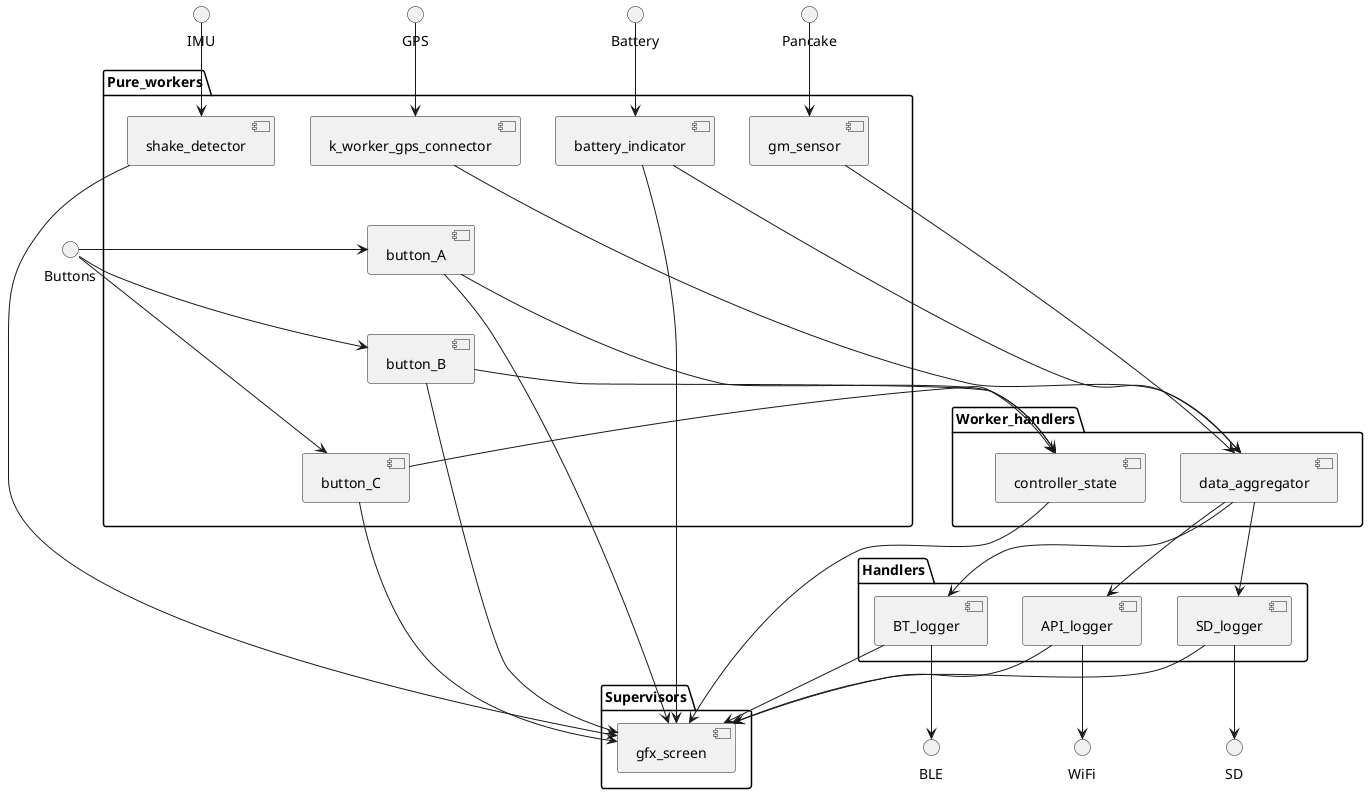 @startuml

interface GPS
interface Pancake
interface Battery
interface IMU
interface Buttons

package Pure_workers {
  GPS -d-> [ k_worker_gps_connector ]
  Battery -d-> [ battery_indicator ]
  Pancake -d-> [ gm_sensor ]
  IMU -d-> [ shake_detector ]
  Buttons -> [ button_A ]
  Buttons -> [ button_B ]
  Buttons -> [ button_C ]
}

package Worker_handlers {
  [ button_A ] -d-> [ controller_state ]
  [ button_B ] -d-> [ controller_state ]
  [ button_C ] -d-> [ controller_state ]
  [ k_worker_gps_connector ] -d-> [ data_aggregator ]
  [ battery_indicator ] -d-> [ data_aggregator ]
  [ gm_sensor ] -d-> [ data_aggregator ]
  [ k_worker_gps_connector ] -[hidden]-> [ button_A ]
  [ button_A ] -[hidden]-> [ button_B ]
  [ button_B ] -[hidden]-> [ button_C ]
}

Pure_workers -[hidden]- Worker_handlers


package Handlers {
  [ data_aggregator ] -d-> [ SD_logger ]
  [ data_aggregator ] -d-> [ BT_logger ]
  [ data_aggregator ] -d-> [ API_logger ]
}

package Supervisors {
  [ battery_indicator ] -d-> [ gfx_screen ]
  [ button_A ] -d-> [ gfx_screen ]
  [ button_B ] -d-> [ gfx_screen ]
  [ button_C ] -d-> [ gfx_screen ]
  [ controller_state ] -d-> [ gfx_screen ]
  [ shake_detector ] -d-> [ gfx_screen ]
  [ SD_logger ] -d-> [ gfx_screen ]
  [ BT_logger ] -d-> [ gfx_screen ]
  [ API_logger ] -d-> [ gfx_screen ]
}

[ SD_logger ] -d-> SD
[ BT_logger ] -d-> BLE
[ API_logger ] -d-> WiFi

@enduml

